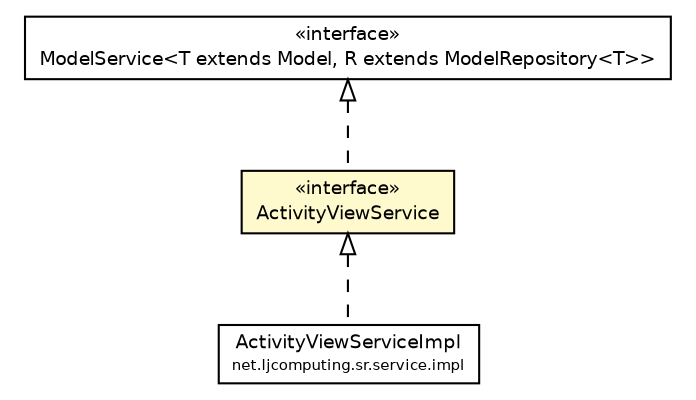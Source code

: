 #!/usr/local/bin/dot
#
# Class diagram 
# Generated by UMLGraph version R5_6 (http://www.umlgraph.org/)
#

digraph G {
	edge [fontname="Helvetica",fontsize=10,labelfontname="Helvetica",labelfontsize=10];
	node [fontname="Helvetica",fontsize=10,shape=plaintext];
	nodesep=0.25;
	ranksep=0.5;
	// net.ljcomputing.sr.service.ActivityViewService
	c3132 [label=<<table title="net.ljcomputing.sr.service.ActivityViewService" border="0" cellborder="1" cellspacing="0" cellpadding="2" port="p" bgcolor="lemonChiffon" href="./ActivityViewService.html">
		<tr><td><table border="0" cellspacing="0" cellpadding="1">
<tr><td align="center" balign="center"> &#171;interface&#187; </td></tr>
<tr><td align="center" balign="center"> ActivityViewService </td></tr>
		</table></td></tr>
		</table>>, URL="./ActivityViewService.html", fontname="Helvetica", fontcolor="black", fontsize=9.0];
	// net.ljcomputing.sr.service.ModelService<T extends net.ljcomputing.sr.model.Model, R extends net.ljcomputing.sr.repository.impl.ModelRepository<T>>
	c3133 [label=<<table title="net.ljcomputing.sr.service.ModelService" border="0" cellborder="1" cellspacing="0" cellpadding="2" port="p" href="./ModelService.html">
		<tr><td><table border="0" cellspacing="0" cellpadding="1">
<tr><td align="center" balign="center"> &#171;interface&#187; </td></tr>
<tr><td align="center" balign="center"> ModelService&lt;T extends Model, R extends ModelRepository&lt;T&gt;&gt; </td></tr>
		</table></td></tr>
		</table>>, URL="./ModelService.html", fontname="Helvetica", fontcolor="black", fontsize=9.0];
	// net.ljcomputing.sr.service.impl.ActivityViewServiceImpl
	c3138 [label=<<table title="net.ljcomputing.sr.service.impl.ActivityViewServiceImpl" border="0" cellborder="1" cellspacing="0" cellpadding="2" port="p" href="./impl/ActivityViewServiceImpl.html">
		<tr><td><table border="0" cellspacing="0" cellpadding="1">
<tr><td align="center" balign="center"> ActivityViewServiceImpl </td></tr>
<tr><td align="center" balign="center"><font point-size="7.0"> net.ljcomputing.sr.service.impl </font></td></tr>
		</table></td></tr>
		</table>>, URL="./impl/ActivityViewServiceImpl.html", fontname="Helvetica", fontcolor="black", fontsize=9.0];
	//net.ljcomputing.sr.service.ActivityViewService implements net.ljcomputing.sr.service.ModelService<T extends net.ljcomputing.sr.model.Model, R extends net.ljcomputing.sr.repository.impl.ModelRepository<T>>
	c3133:p -> c3132:p [dir=back,arrowtail=empty,style=dashed];
	//net.ljcomputing.sr.service.impl.ActivityViewServiceImpl implements net.ljcomputing.sr.service.ActivityViewService
	c3132:p -> c3138:p [dir=back,arrowtail=empty,style=dashed];
}

